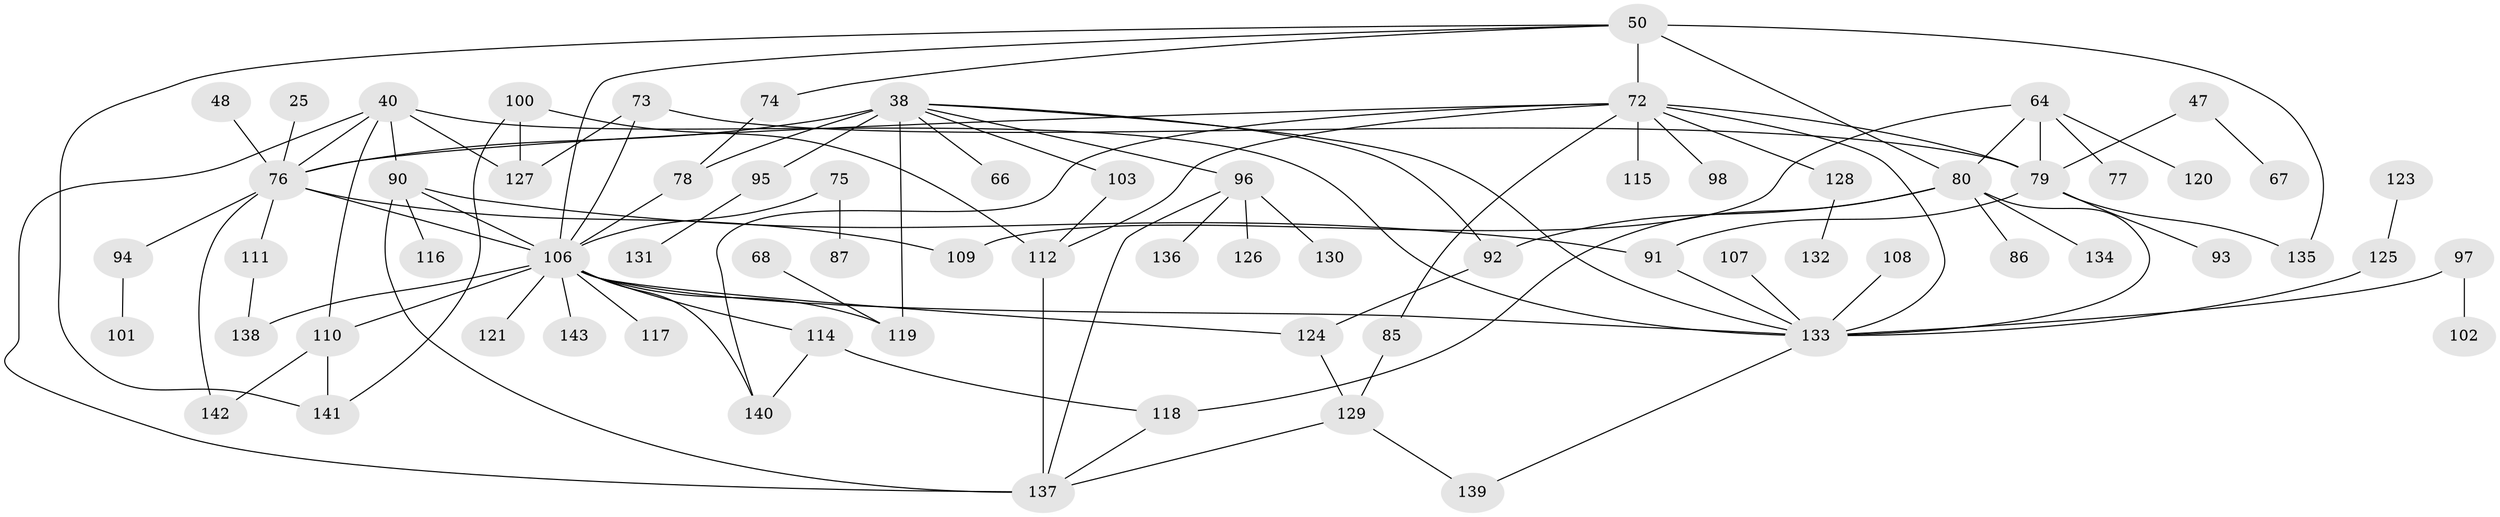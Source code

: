 // original degree distribution, {5: 0.07692307692307693, 7: 0.013986013986013986, 2: 0.3076923076923077, 8: 0.013986013986013986, 3: 0.23076923076923078, 4: 0.07692307692307693, 6: 0.04195804195804196, 1: 0.23776223776223776}
// Generated by graph-tools (version 1.1) at 2025/41/03/09/25 04:41:44]
// undirected, 71 vertices, 105 edges
graph export_dot {
graph [start="1"]
  node [color=gray90,style=filled];
  25;
  38 [super="+30+32+24"];
  40;
  47;
  48;
  50 [super="+13+16+26+21+31"];
  64 [super="+58+59"];
  66;
  67;
  68;
  72 [super="+56+14"];
  73;
  74;
  75;
  76 [super="+2+19"];
  77;
  78 [super="+54"];
  79 [super="+18+35"];
  80 [super="+53"];
  85;
  86;
  87;
  90 [super="+42"];
  91 [super="+44"];
  92;
  93;
  94;
  95;
  96;
  97;
  98;
  100 [super="+99"];
  101;
  102;
  103;
  106 [super="+10+27+81"];
  107;
  108;
  109 [super="+39"];
  110 [super="+57+55+88"];
  111;
  112 [super="+71"];
  114 [super="+70+104"];
  115;
  116;
  117;
  118;
  119 [super="+46"];
  120;
  121;
  123;
  124 [super="+29"];
  125 [super="+105"];
  126;
  127 [super="+82"];
  128;
  129 [super="+36"];
  130;
  131;
  132;
  133 [super="+113+122+52"];
  134;
  135;
  136;
  137 [super="+65"];
  138;
  139;
  140 [super="+33+84"];
  141;
  142;
  143;
  25 -- 76;
  38 -- 103;
  38 -- 76 [weight=2];
  38 -- 96;
  38 -- 95;
  38 -- 66;
  38 -- 78 [weight=2];
  38 -- 92;
  38 -- 119;
  38 -- 133;
  40 -- 90 [weight=2];
  40 -- 133;
  40 -- 76 [weight=2];
  40 -- 110;
  40 -- 127;
  40 -- 137;
  47 -- 67;
  47 -- 79;
  48 -- 76;
  50 -- 135;
  50 -- 72;
  50 -- 74;
  50 -- 141;
  50 -- 80 [weight=2];
  50 -- 106;
  64 -- 79;
  64 -- 80;
  64 -- 77;
  64 -- 109;
  64 -- 120;
  68 -- 119;
  72 -- 85;
  72 -- 112 [weight=2];
  72 -- 128;
  72 -- 98;
  72 -- 115 [weight=2];
  72 -- 76;
  72 -- 79 [weight=2];
  72 -- 133 [weight=2];
  72 -- 140;
  73 -- 106;
  73 -- 79;
  73 -- 127;
  74 -- 78;
  75 -- 87;
  75 -- 106;
  76 -- 94;
  76 -- 106 [weight=3];
  76 -- 142;
  76 -- 111;
  76 -- 109;
  78 -- 106;
  79 -- 93;
  79 -- 135;
  79 -- 91;
  80 -- 86;
  80 -- 134;
  80 -- 118;
  80 -- 92;
  80 -- 133;
  85 -- 129;
  90 -- 116;
  90 -- 106;
  90 -- 91;
  90 -- 137;
  91 -- 133;
  92 -- 124;
  94 -- 101;
  95 -- 131;
  96 -- 126;
  96 -- 130;
  96 -- 136;
  96 -- 137;
  97 -- 102;
  97 -- 133;
  100 -- 127;
  100 -- 112;
  100 -- 141;
  103 -- 112;
  106 -- 138;
  106 -- 143;
  106 -- 117;
  106 -- 124;
  106 -- 140;
  106 -- 110 [weight=2];
  106 -- 119 [weight=2];
  106 -- 121;
  106 -- 114;
  106 -- 133 [weight=2];
  107 -- 133;
  108 -- 133;
  110 -- 141;
  110 -- 142;
  111 -- 138;
  112 -- 137 [weight=2];
  114 -- 118;
  114 -- 140;
  118 -- 137;
  123 -- 125;
  124 -- 129;
  125 -- 133 [weight=2];
  128 -- 132;
  129 -- 139;
  129 -- 137;
  133 -- 139;
}
